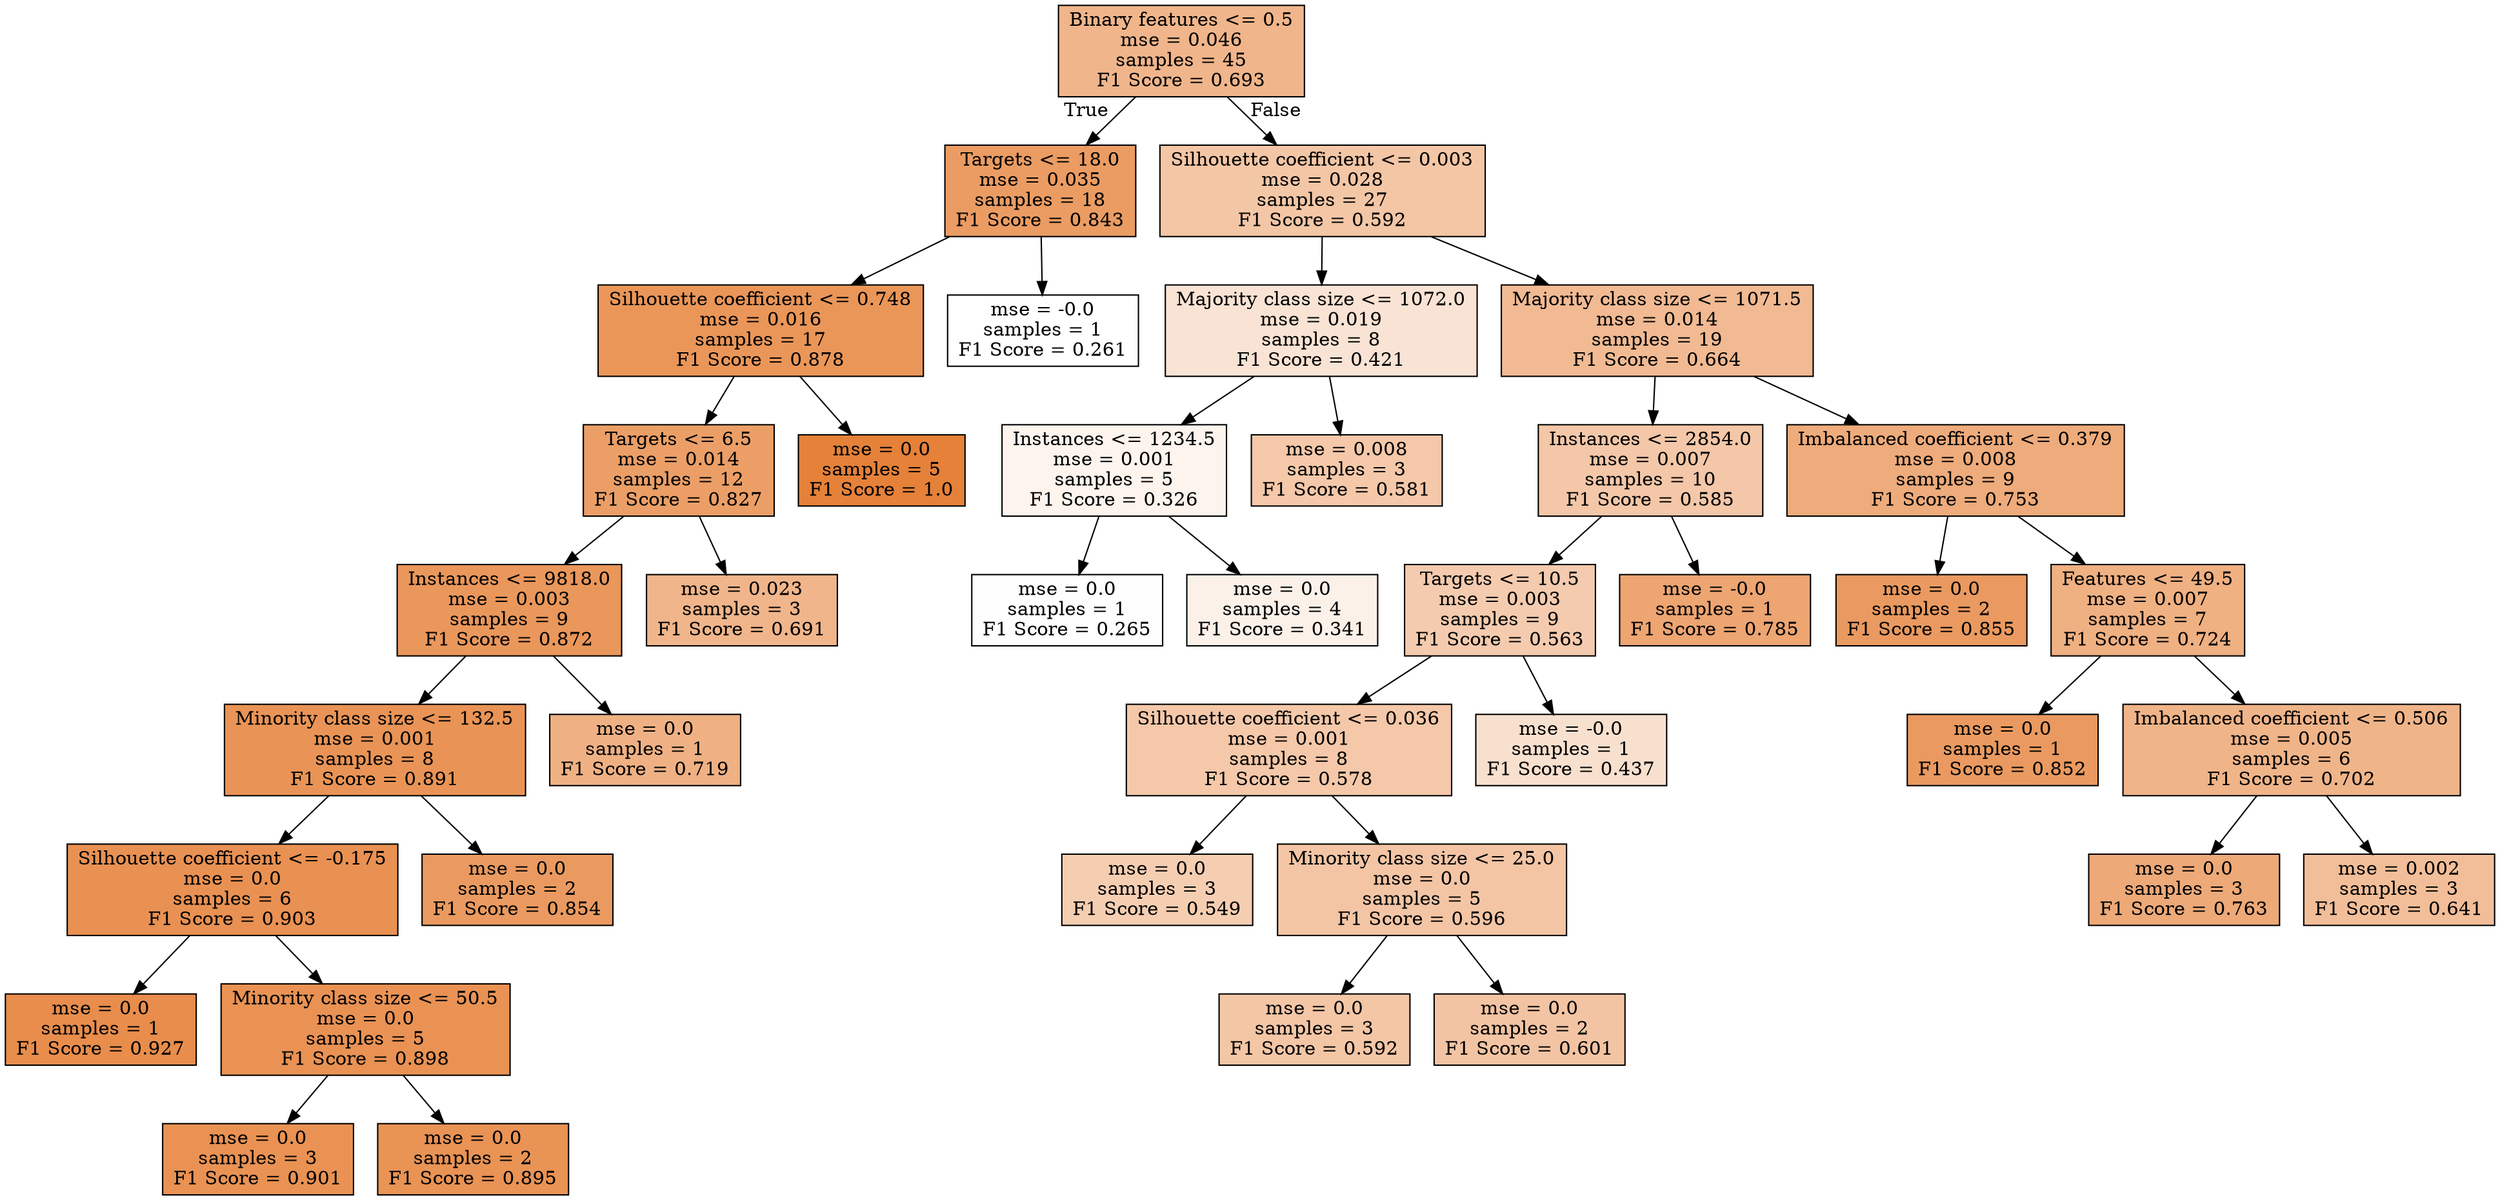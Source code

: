 digraph Tree {
node [shape=box, style="filled", color="black"] ;
0 [label="Binary features <= 0.5\nmse = 0.046\nsamples = 45\nF1 Score = 0.693", fillcolor="#e5813995"] ;
1 [label="Targets <= 18.0\nmse = 0.035\nsamples = 18\nF1 Score = 0.843", fillcolor="#e58139c9"] ;
0 -> 1 [labeldistance=2.5, labelangle=45, headlabel="True"] ;
2 [label="Silhouette coefficient <= 0.748\nmse = 0.016\nsamples = 17\nF1 Score = 0.878", fillcolor="#e58139d5"] ;
1 -> 2 ;
3 [label="Targets <= 6.5\nmse = 0.014\nsamples = 12\nF1 Score = 0.827", fillcolor="#e58139c3"] ;
2 -> 3 ;
4 [label="Instances <= 9818.0\nmse = 0.003\nsamples = 9\nF1 Score = 0.872", fillcolor="#e58139d3"] ;
3 -> 4 ;
5 [label="Minority class size <= 132.5\nmse = 0.001\nsamples = 8\nF1 Score = 0.891", fillcolor="#e58139d9"] ;
4 -> 5 ;
6 [label="Silhouette coefficient <= -0.175\nmse = 0.0\nsamples = 6\nF1 Score = 0.903", fillcolor="#e58139de"] ;
5 -> 6 ;
7 [label="mse = 0.0\nsamples = 1\nF1 Score = 0.927", fillcolor="#e58139e6"] ;
6 -> 7 ;
8 [label="Minority class size <= 50.5\nmse = 0.0\nsamples = 5\nF1 Score = 0.898", fillcolor="#e58139dc"] ;
6 -> 8 ;
9 [label="mse = 0.0\nsamples = 3\nF1 Score = 0.901", fillcolor="#e58139dd"] ;
8 -> 9 ;
10 [label="mse = 0.0\nsamples = 2\nF1 Score = 0.895", fillcolor="#e58139db"] ;
8 -> 10 ;
11 [label="mse = 0.0\nsamples = 2\nF1 Score = 0.854", fillcolor="#e58139cd"] ;
5 -> 11 ;
12 [label="mse = 0.0\nsamples = 1\nF1 Score = 0.719", fillcolor="#e581399e"] ;
4 -> 12 ;
13 [label="mse = 0.023\nsamples = 3\nF1 Score = 0.691", fillcolor="#e5813995"] ;
3 -> 13 ;
14 [label="mse = 0.0\nsamples = 5\nF1 Score = 1.0", fillcolor="#e58139ff"] ;
2 -> 14 ;
15 [label="mse = -0.0\nsamples = 1\nF1 Score = 0.261", fillcolor="#e5813900"] ;
1 -> 15 ;
16 [label="Silhouette coefficient <= 0.003\nmse = 0.028\nsamples = 27\nF1 Score = 0.592", fillcolor="#e5813972"] ;
0 -> 16 [labeldistance=2.5, labelangle=-45, headlabel="False"] ;
17 [label="Majority class size <= 1072.0\nmse = 0.019\nsamples = 8\nF1 Score = 0.421", fillcolor="#e5813937"] ;
16 -> 17 ;
18 [label="Instances <= 1234.5\nmse = 0.001\nsamples = 5\nF1 Score = 0.326", fillcolor="#e5813916"] ;
17 -> 18 ;
19 [label="mse = 0.0\nsamples = 1\nF1 Score = 0.265", fillcolor="#e5813901"] ;
18 -> 19 ;
20 [label="mse = 0.0\nsamples = 4\nF1 Score = 0.341", fillcolor="#e581391c"] ;
18 -> 20 ;
21 [label="mse = 0.008\nsamples = 3\nF1 Score = 0.581", fillcolor="#e581396e"] ;
17 -> 21 ;
22 [label="Majority class size <= 1071.5\nmse = 0.014\nsamples = 19\nF1 Score = 0.664", fillcolor="#e581398b"] ;
16 -> 22 ;
23 [label="Instances <= 2854.0\nmse = 0.007\nsamples = 10\nF1 Score = 0.585", fillcolor="#e5813970"] ;
22 -> 23 ;
24 [label="Targets <= 10.5\nmse = 0.003\nsamples = 9\nF1 Score = 0.563", fillcolor="#e5813968"] ;
23 -> 24 ;
25 [label="Silhouette coefficient <= 0.036\nmse = 0.001\nsamples = 8\nF1 Score = 0.578", fillcolor="#e581396e"] ;
24 -> 25 ;
26 [label="mse = 0.0\nsamples = 3\nF1 Score = 0.549", fillcolor="#e5813963"] ;
25 -> 26 ;
27 [label="Minority class size <= 25.0\nmse = 0.0\nsamples = 5\nF1 Score = 0.596", fillcolor="#e5813974"] ;
25 -> 27 ;
28 [label="mse = 0.0\nsamples = 3\nF1 Score = 0.592", fillcolor="#e5813972"] ;
27 -> 28 ;
29 [label="mse = 0.0\nsamples = 2\nF1 Score = 0.601", fillcolor="#e5813976"] ;
27 -> 29 ;
30 [label="mse = -0.0\nsamples = 1\nF1 Score = 0.437", fillcolor="#e581393d"] ;
24 -> 30 ;
31 [label="mse = -0.0\nsamples = 1\nF1 Score = 0.785", fillcolor="#e58139b5"] ;
23 -> 31 ;
32 [label="Imbalanced coefficient <= 0.379\nmse = 0.008\nsamples = 9\nF1 Score = 0.753", fillcolor="#e58139aa"] ;
22 -> 32 ;
33 [label="mse = 0.0\nsamples = 2\nF1 Score = 0.855", fillcolor="#e58139cd"] ;
32 -> 33 ;
34 [label="Features <= 49.5\nmse = 0.007\nsamples = 7\nF1 Score = 0.724", fillcolor="#e58139a0"] ;
32 -> 34 ;
35 [label="mse = 0.0\nsamples = 1\nF1 Score = 0.852", fillcolor="#e58139cc"] ;
34 -> 35 ;
36 [label="Imbalanced coefficient <= 0.506\nmse = 0.005\nsamples = 6\nF1 Score = 0.702", fillcolor="#e5813998"] ;
34 -> 36 ;
37 [label="mse = 0.0\nsamples = 3\nF1 Score = 0.763", fillcolor="#e58139ad"] ;
36 -> 37 ;
38 [label="mse = 0.002\nsamples = 3\nF1 Score = 0.641", fillcolor="#e5813983"] ;
36 -> 38 ;
}